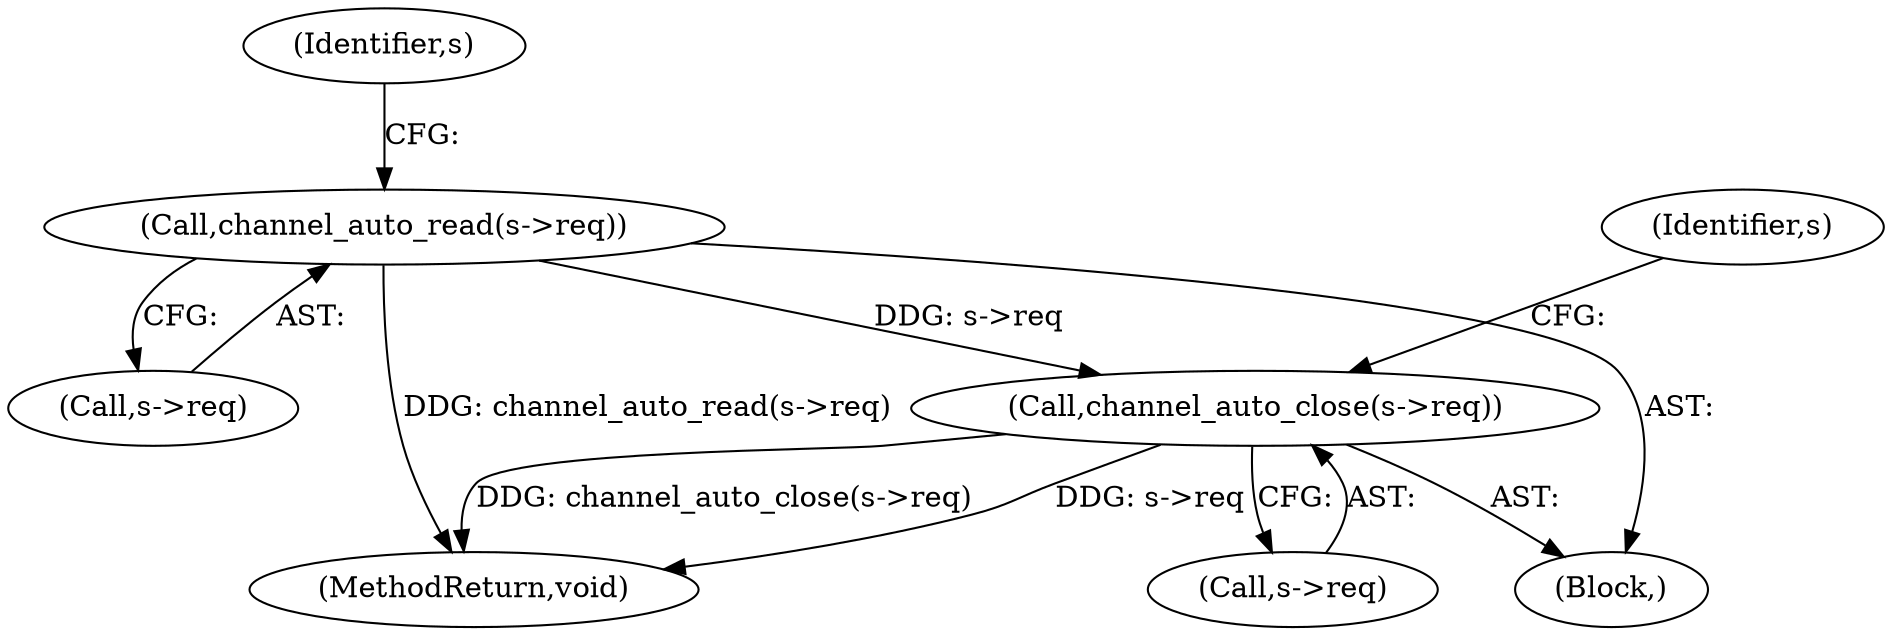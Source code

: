 digraph "0_haproxy_b4d05093bc89f71377230228007e69a1434c1a0c@API" {
"1000867" [label="(Call,channel_auto_close(s->req))"];
"1000863" [label="(Call,channel_auto_read(s->req))"];
"1000864" [label="(Call,s->req)"];
"1000867" [label="(Call,channel_auto_close(s->req))"];
"1000903" [label="(MethodReturn,void)"];
"1000863" [label="(Call,channel_auto_read(s->req))"];
"1000869" [label="(Identifier,s)"];
"1000868" [label="(Call,s->req)"];
"1000118" [label="(Block,)"];
"1000873" [label="(Identifier,s)"];
"1000867" -> "1000118"  [label="AST: "];
"1000867" -> "1000868"  [label="CFG: "];
"1000868" -> "1000867"  [label="AST: "];
"1000873" -> "1000867"  [label="CFG: "];
"1000867" -> "1000903"  [label="DDG: channel_auto_close(s->req)"];
"1000867" -> "1000903"  [label="DDG: s->req"];
"1000863" -> "1000867"  [label="DDG: s->req"];
"1000863" -> "1000118"  [label="AST: "];
"1000863" -> "1000864"  [label="CFG: "];
"1000864" -> "1000863"  [label="AST: "];
"1000869" -> "1000863"  [label="CFG: "];
"1000863" -> "1000903"  [label="DDG: channel_auto_read(s->req)"];
}
